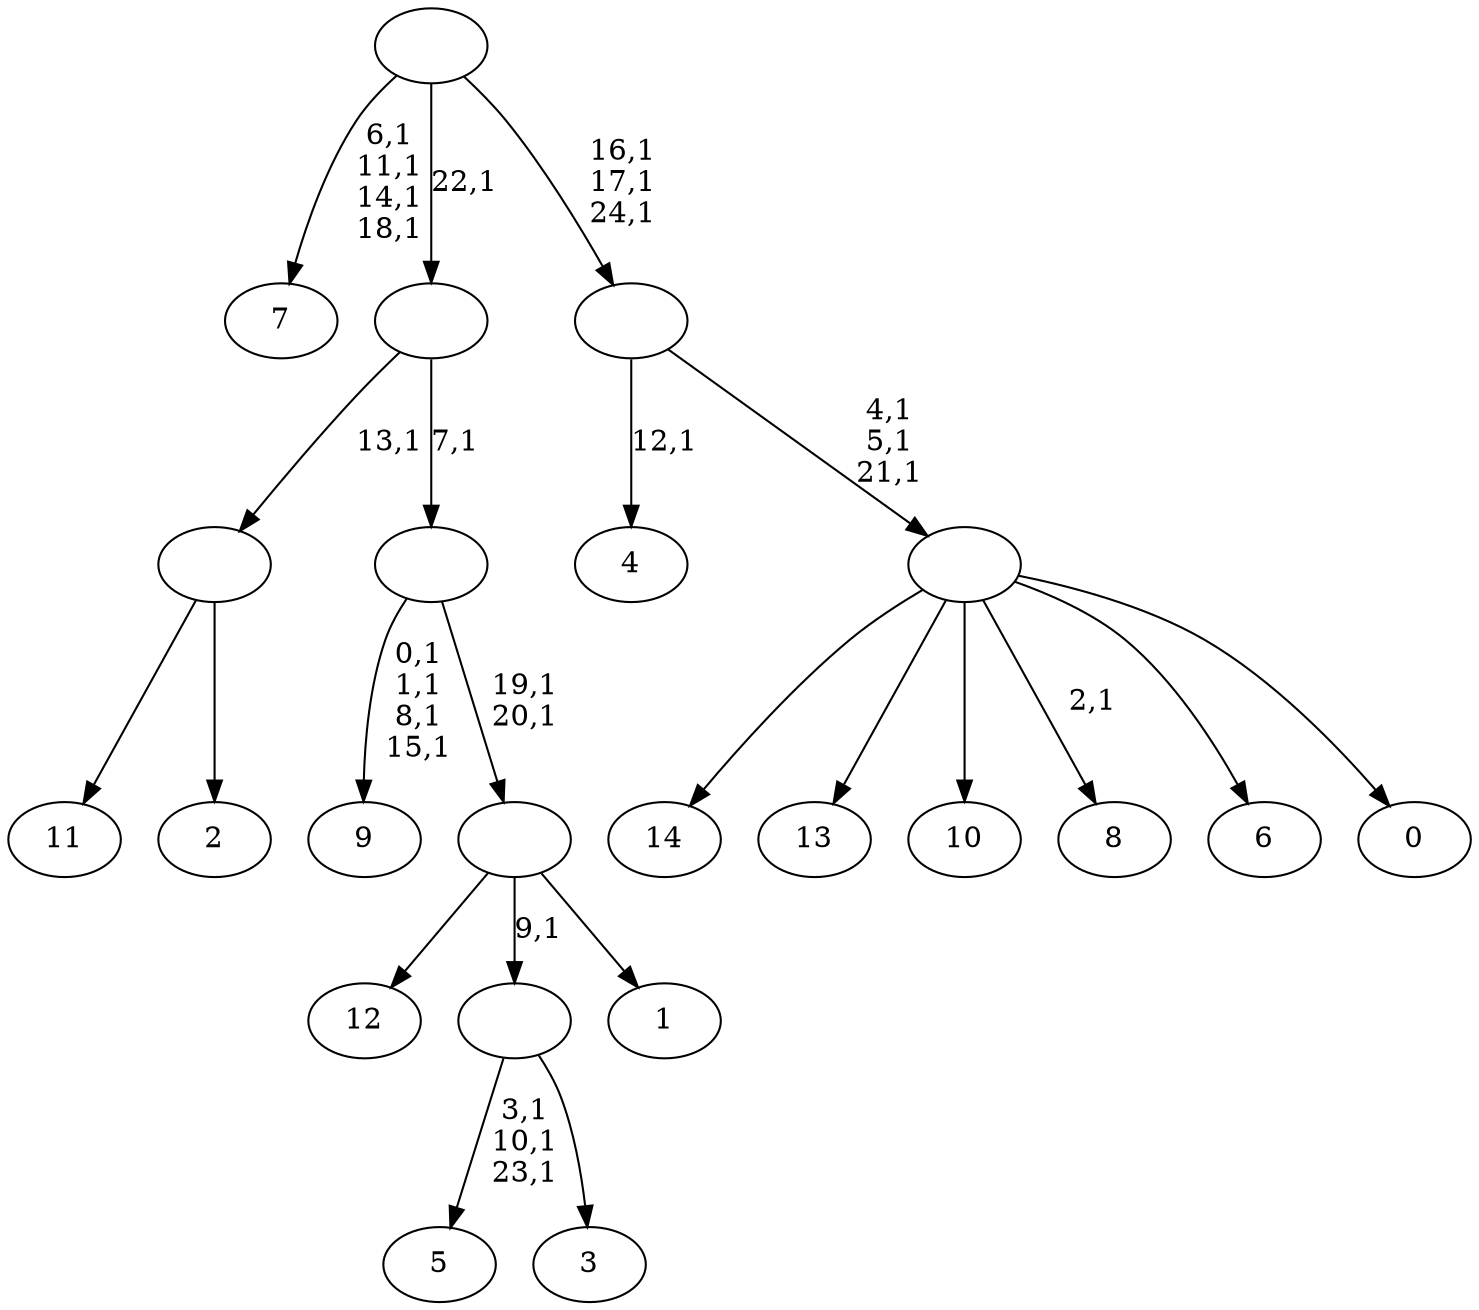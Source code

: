 digraph T {
	40 [label="14"]
	39 [label="13"]
	38 [label="12"]
	37 [label="11"]
	36 [label="10"]
	35 [label="9"]
	30 [label="8"]
	28 [label="7"]
	23 [label="6"]
	22 [label="5"]
	18 [label="4"]
	16 [label="3"]
	15 [label=""]
	14 [label="2"]
	13 [label=""]
	12 [label="1"]
	11 [label=""]
	9 [label=""]
	8 [label=""]
	7 [label="0"]
	6 [label=""]
	3 [label=""]
	0 [label=""]
	15 -> 22 [label="3,1\n10,1\n23,1"]
	15 -> 16 [label=""]
	13 -> 37 [label=""]
	13 -> 14 [label=""]
	11 -> 38 [label=""]
	11 -> 15 [label="9,1"]
	11 -> 12 [label=""]
	9 -> 11 [label="19,1\n20,1"]
	9 -> 35 [label="0,1\n1,1\n8,1\n15,1"]
	8 -> 13 [label="13,1"]
	8 -> 9 [label="7,1"]
	6 -> 30 [label="2,1"]
	6 -> 40 [label=""]
	6 -> 39 [label=""]
	6 -> 36 [label=""]
	6 -> 23 [label=""]
	6 -> 7 [label=""]
	3 -> 6 [label="4,1\n5,1\n21,1"]
	3 -> 18 [label="12,1"]
	0 -> 3 [label="16,1\n17,1\n24,1"]
	0 -> 28 [label="6,1\n11,1\n14,1\n18,1"]
	0 -> 8 [label="22,1"]
}
